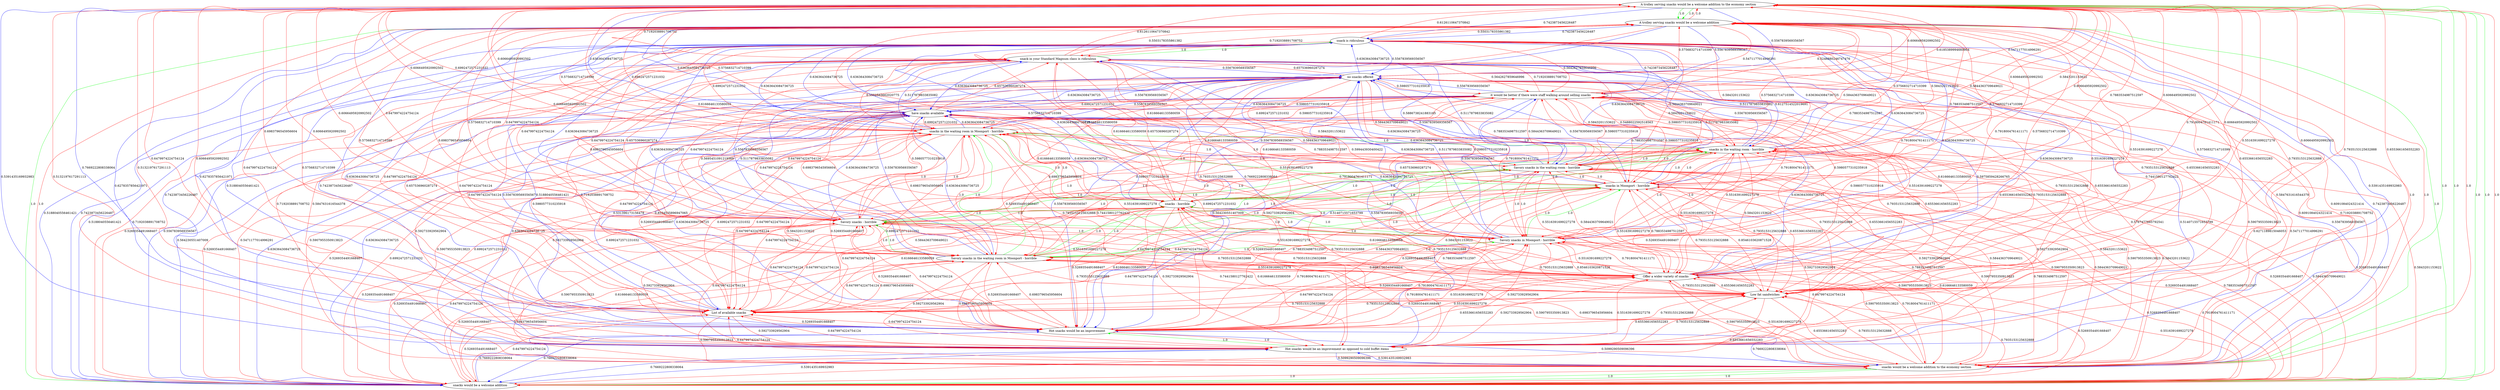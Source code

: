 digraph rawGraph {
"A trolley serving snacks would be a welcome addition to the economy section";"A trolley serving snacks would be a welcome addition";"snacks would be a welcome addition";"snacks would be a welcome addition to the economy section";"Hot snacks would be an improvement as opposed to cold buffet items";"Hot snacks would be an improvement";"List of available snacks";"Low fat sandwiches";"Offer a wider variety of snacks";"Savory snacks in the waiting room in Moonport - horrible";"Savory snacks in Moonport - horrible";"Savory snacks - horrible";"snacks - horrible";"snacks in Moonport - horrible";"Savory snacks in the waiting room - horrible";"snacks in the waiting room - horrible";"snacks in the waiting room in Moonport - horrible";"have snacks available";"it would be better if there were staff walking around selling snacks";"no snacks offered";"snack in your Standard Magnum class is ridiculous";"snack is ridiculous";"A trolley serving snacks would be a welcome addition to the economy section" -> "A trolley serving snacks would be a welcome addition" [label=1.0] [color=green]
"A trolley serving snacks would be a welcome addition" -> "snacks would be a welcome addition" [label=1.0] [color=green]
"A trolley serving snacks would be a welcome addition to the economy section" -> "snacks would be a welcome addition to the economy section" [label=1.0] [color=green]
"snacks would be a welcome addition to the economy section" -> "snacks would be a welcome addition" [label=1.0] [color=green]
"A trolley serving snacks would be a welcome addition to the economy section" -> "snacks would be a welcome addition" [label=1.0] [color=green]
"A trolley serving snacks would be a welcome addition to the economy section" -> "A trolley serving snacks would be a welcome addition" [label=1.0] [color=green]
"A trolley serving snacks would be a welcome addition" -> "snacks would be a welcome addition" [label=1.0] [color=green]
"A trolley serving snacks would be a welcome addition to the economy section" -> "snacks would be a welcome addition to the economy section" [label=1.0] [color=green]
"snacks would be a welcome addition to the economy section" -> "snacks would be a welcome addition" [label=1.0] [color=green]
"A trolley serving snacks would be a welcome addition to the economy section" -> "snacks would be a welcome addition" [label=1.0] [color=green]
"A trolley serving snacks would be a welcome addition" -> "A trolley serving snacks would be a welcome addition to the economy section" [label=1.0] [color=red]
"A trolley serving snacks would be a welcome addition" -> "snacks would be a welcome addition to the economy section" [label=1.0] [color=red]
"snacks would be a welcome addition" -> "A trolley serving snacks would be a welcome addition to the economy section" [label=1.0] [color=red]
"snacks would be a welcome addition" -> "A trolley serving snacks would be a welcome addition" [label=1.0] [color=red]
"snacks would be a welcome addition" -> "snacks would be a welcome addition to the economy section" [label=1.0] [color=red]
"snacks would be a welcome addition to the economy section" -> "A trolley serving snacks would be a welcome addition to the economy section" [label=1.0] [color=red]
"snacks would be a welcome addition to the economy section" -> "A trolley serving snacks would be a welcome addition" [label=1.0] [color=red]
"Hot snacks would be an improvement as opposed to cold buffet items" -> "Hot snacks would be an improvement" [label=1.0] [color=green]
"Hot snacks would be an improvement" -> "Hot snacks would be an improvement as opposed to cold buffet items" [label=1.0] [color=red]
"A trolley serving snacks would be a welcome addition to the economy section" -> "Hot snacks would be an improvement as opposed to cold buffet items" [label=0.5391435169932983] [color=blue]
"A trolley serving snacks would be a welcome addition to the economy section" -> "Hot snacks would be an improvement" [label=0.7669222808338064] [color=blue]
"A trolley serving snacks would be a welcome addition" -> "Hot snacks would be an improvement as opposed to cold buffet items" [label=0.5391435169932983] [color=blue]
"A trolley serving snacks would be a welcome addition" -> "Hot snacks would be an improvement" [label=0.7669222808338064] [color=blue]
"snacks would be a welcome addition" -> "Hot snacks would be an improvement as opposed to cold buffet items" [label=0.5391435169932983] [color=blue]
"snacks would be a welcome addition" -> "Hot snacks would be an improvement" [label=0.7669222808338064] [color=blue]
"snacks would be a welcome addition to the economy section" -> "Hot snacks would be an improvement as opposed to cold buffet items" [label=0.5391435169932983] [color=blue]
"snacks would be a welcome addition to the economy section" -> "Hot snacks would be an improvement" [label=0.7669222808338064] [color=blue]
"Hot snacks would be an improvement as opposed to cold buffet items" -> "A trolley serving snacks would be a welcome addition to the economy section" [label=0.5132197617291113] [color=red]
"Hot snacks would be an improvement as opposed to cold buffet items" -> "A trolley serving snacks would be a welcome addition" [label=0.6278357856421971] [color=blue]
"Hot snacks would be an improvement as opposed to cold buffet items" -> "snacks would be a welcome addition" [label=0.7669222808338064] [color=blue]
"Hot snacks would be an improvement as opposed to cold buffet items" -> "snacks would be a welcome addition to the economy section" [label=0.5099290509096396] [color=blue]
"Hot snacks would be an improvement" -> "A trolley serving snacks would be a welcome addition to the economy section" [label=0.5132197617291113] [color=red]
"Hot snacks would be an improvement" -> "A trolley serving snacks would be a welcome addition" [label=0.6278357856421971] [color=blue]
"Hot snacks would be an improvement" -> "snacks would be a welcome addition" [label=0.7669222808338064] [color=blue]
"Hot snacks would be an improvement" -> "snacks would be a welcome addition to the economy section" [label=0.5099290509096396] [color=blue]
"A trolley serving snacks would be a welcome addition to the economy section" -> "List of available snacks" [label=0.6479974224754124] [color=red]
"A trolley serving snacks would be a welcome addition" -> "List of available snacks" [label=0.6479974224754124] [color=red]
"snacks would be a welcome addition" -> "List of available snacks" [label=0.6479974224754124] [color=red]
"snacks would be a welcome addition to the economy section" -> "List of available snacks" [label=0.6479974224754124] [color=red]
"Hot snacks would be an improvement as opposed to cold buffet items" -> "List of available snacks" [label=0.6479974224754124] [color=red]
"Hot snacks would be an improvement" -> "List of available snacks" [label=0.6479974224754124] [color=red]
"List of available snacks" -> "A trolley serving snacks would be a welcome addition to the economy section" [label=0.6066495920992502] [color=red]
"List of available snacks" -> "A trolley serving snacks would be a welcome addition" [label=0.5756832714710399] [color=red]
"List of available snacks" -> "snacks would be a welcome addition" [label=0.5269354491668407] [color=red]
"List of available snacks" -> "snacks would be a welcome addition to the economy section" [label=0.5907955350913823] [color=red]
"List of available snacks" -> "Hot snacks would be an improvement as opposed to cold buffet items" [label=0.592733929562904] [color=red]
"List of available snacks" -> "Hot snacks would be an improvement" [label=0.5269354491668407] [color=red]
"A trolley serving snacks would be a welcome addition to the economy section" -> "Low fat sandwiches" [label=0.7935153125632888] [color=red]
"A trolley serving snacks would be a welcome addition" -> "Low fat sandwiches" [label=0.7935153125632888] [color=red]
"snacks would be a welcome addition" -> "Low fat sandwiches" [label=0.7935153125632888] [color=red]
"snacks would be a welcome addition to the economy section" -> "Low fat sandwiches" [label=0.7935153125632888] [color=red]
"Hot snacks would be an improvement as opposed to cold buffet items" -> "Low fat sandwiches" [label=0.7935153125632888] [color=red]
"Hot snacks would be an improvement" -> "Low fat sandwiches" [label=0.7935153125632888] [color=red]
"List of available snacks" -> "Low fat sandwiches" [label=0.7935153125632888] [color=red]
"Low fat sandwiches" -> "A trolley serving snacks would be a welcome addition to the economy section" [label=0.6553661656552283] [color=red]
"Low fat sandwiches" -> "A trolley serving snacks would be a welcome addition" [label=0.6553661656552283] [color=red]
"Low fat sandwiches" -> "snacks would be a welcome addition" [label=0.6553661656552283] [color=red]
"Low fat sandwiches" -> "snacks would be a welcome addition to the economy section" [label=0.6553661656552283] [color=red]
"Low fat sandwiches" -> "Hot snacks would be an improvement as opposed to cold buffet items" [label=0.6553661656552283] [color=red]
"Low fat sandwiches" -> "Hot snacks would be an improvement" [label=0.6553661656552283] [color=red]
"Low fat sandwiches" -> "List of available snacks" [label=0.7935153125632888] [color=red]
"A trolley serving snacks would be a welcome addition to the economy section" -> "Offer a wider variety of snacks" [label=0.5516391699227278] [color=red]
"A trolley serving snacks would be a welcome addition" -> "Offer a wider variety of snacks" [label=0.5516391699227278] [color=red]
"snacks would be a welcome addition" -> "Offer a wider variety of snacks" [label=0.5516391699227278] [color=red]
"snacks would be a welcome addition to the economy section" -> "Offer a wider variety of snacks" [label=0.5516391699227278] [color=red]
"Hot snacks would be an improvement as opposed to cold buffet items" -> "Offer a wider variety of snacks" [label=0.5516391699227278] [color=red]
"Hot snacks would be an improvement" -> "Offer a wider variety of snacks" [label=0.5516391699227278] [color=red]
"List of available snacks" -> "Offer a wider variety of snacks" [label=0.5516391699227278] [color=red]
"Low fat sandwiches" -> "Offer a wider variety of snacks" [label=0.6553661656552283] [color=red]
"Offer a wider variety of snacks" -> "A trolley serving snacks would be a welcome addition to the economy section" [label=0.6066495920992502] [color=red]
"Offer a wider variety of snacks" -> "A trolley serving snacks would be a welcome addition" [label=0.5756832714710399] [color=red]
"Offer a wider variety of snacks" -> "snacks would be a welcome addition" [label=0.5269354491668407] [color=red]
"Offer a wider variety of snacks" -> "snacks would be a welcome addition to the economy section" [label=0.5907955350913823] [color=red]
"Offer a wider variety of snacks" -> "Hot snacks would be an improvement as opposed to cold buffet items" [label=0.592733929562904] [color=red]
"Offer a wider variety of snacks" -> "Hot snacks would be an improvement" [label=0.5269354491668407] [color=red]
"Offer a wider variety of snacks" -> "List of available snacks" [label=0.6479974224754124] [color=red]
"Offer a wider variety of snacks" -> "Low fat sandwiches" [label=0.7935153125632888] [color=red]
"Savory snacks in the waiting room in Moonport - horrible" -> "Savory snacks in Moonport - horrible" [label=1.0] [color=green]
"Savory snacks in Moonport - horrible" -> "Savory snacks - horrible" [label=1.0] [color=green]
"Savory snacks - horrible" -> "snacks - horrible" [label=1.0] [color=green]
"Savory snacks in Moonport - horrible" -> "snacks in Moonport - horrible" [label=1.0] [color=green]
"snacks in Moonport - horrible" -> "snacks - horrible" [label=1.0] [color=green]
"Savory snacks in the waiting room in Moonport - horrible" -> "Savory snacks in the waiting room - horrible" [label=1.0] [color=green]
"Savory snacks in the waiting room - horrible" -> "Savory snacks - horrible" [label=1.0] [color=green]
"Savory snacks in the waiting room - horrible" -> "snacks in the waiting room - horrible" [label=1.0] [color=green]
"snacks in the waiting room - horrible" -> "snacks - horrible" [label=1.0] [color=green]
"Savory snacks in the waiting room in Moonport - horrible" -> "snacks in the waiting room in Moonport - horrible" [label=1.0] [color=green]
"snacks in the waiting room in Moonport - horrible" -> "snacks in Moonport - horrible" [label=1.0] [color=green]
"snacks in the waiting room in Moonport - horrible" -> "snacks in the waiting room - horrible" [label=1.0] [color=green]
"Savory snacks in the waiting room in Moonport - horrible" -> "Savory snacks - horrible" [label=1.0] [color=green]
"Savory snacks in the waiting room in Moonport - horrible" -> "snacks in Moonport - horrible" [label=1.0] [color=green]
"Savory snacks in the waiting room in Moonport - horrible" -> "snacks in the waiting room - horrible" [label=1.0] [color=green]
"Savory snacks in Moonport - horrible" -> "snacks - horrible" [label=1.0] [color=green]
"Savory snacks in the waiting room - horrible" -> "snacks - horrible" [label=1.0] [color=green]
"snacks in the waiting room in Moonport - horrible" -> "snacks - horrible" [label=1.0] [color=green]
"Savory snacks in the waiting room in Moonport - horrible" -> "snacks - horrible" [label=1.0] [color=green]
"Savory snacks in Moonport - horrible" -> "Savory snacks in the waiting room in Moonport - horrible" [label=1.0] [color=red]
"Savory snacks in Moonport - horrible" -> "Savory snacks in the waiting room - horrible" [label=1.0] [color=red]
"Savory snacks in Moonport - horrible" -> "snacks in the waiting room - horrible" [label=1.0] [color=red]
"Savory snacks in Moonport - horrible" -> "snacks in the waiting room in Moonport - horrible" [label=1.0] [color=red]
"Savory snacks - horrible" -> "Savory snacks in the waiting room in Moonport - horrible" [label=1.0] [color=red]
"Savory snacks - horrible" -> "Savory snacks in Moonport - horrible" [label=1.0] [color=red]
"Savory snacks - horrible" -> "snacks in Moonport - horrible" [label=1.0] [color=red]
"Savory snacks - horrible" -> "Savory snacks in the waiting room - horrible" [label=1.0] [color=red]
"Savory snacks - horrible" -> "snacks in the waiting room - horrible" [label=1.0] [color=red]
"Savory snacks - horrible" -> "snacks in the waiting room in Moonport - horrible" [label=1.0] [color=red]
"snacks - horrible" -> "Savory snacks in the waiting room in Moonport - horrible" [label=1.0] [color=red]
"snacks - horrible" -> "Savory snacks in Moonport - horrible" [label=1.0] [color=red]
"snacks - horrible" -> "Savory snacks - horrible" [label=1.0] [color=red]
"snacks - horrible" -> "snacks in Moonport - horrible" [label=1.0] [color=red]
"snacks - horrible" -> "Savory snacks in the waiting room - horrible" [label=1.0] [color=red]
"snacks - horrible" -> "snacks in the waiting room - horrible" [label=1.0] [color=red]
"snacks - horrible" -> "snacks in the waiting room in Moonport - horrible" [label=1.0] [color=red]
"snacks in Moonport - horrible" -> "Savory snacks in the waiting room in Moonport - horrible" [label=1.0] [color=red]
"snacks in Moonport - horrible" -> "Savory snacks in Moonport - horrible" [label=1.0] [color=red]
"snacks in Moonport - horrible" -> "Savory snacks - horrible" [label=1.0] [color=red]
"snacks in Moonport - horrible" -> "Savory snacks in the waiting room - horrible" [label=1.0] [color=red]
"snacks in Moonport - horrible" -> "snacks in the waiting room - horrible" [label=1.0] [color=red]
"snacks in Moonport - horrible" -> "snacks in the waiting room in Moonport - horrible" [label=1.0] [color=red]
"Savory snacks in the waiting room - horrible" -> "Savory snacks in the waiting room in Moonport - horrible" [label=1.0] [color=red]
"Savory snacks in the waiting room - horrible" -> "Savory snacks in Moonport - horrible" [label=1.0] [color=red]
"Savory snacks in the waiting room - horrible" -> "snacks in Moonport - horrible" [label=1.0] [color=red]
"Savory snacks in the waiting room - horrible" -> "snacks in the waiting room in Moonport - horrible" [label=1.0] [color=red]
"snacks in the waiting room - horrible" -> "Savory snacks in the waiting room in Moonport - horrible" [label=1.0] [color=red]
"snacks in the waiting room - horrible" -> "Savory snacks in Moonport - horrible" [label=1.0] [color=red]
"snacks in the waiting room - horrible" -> "Savory snacks - horrible" [label=1.0] [color=red]
"snacks in the waiting room - horrible" -> "snacks in Moonport - horrible" [label=1.0] [color=red]
"snacks in the waiting room - horrible" -> "Savory snacks in the waiting room - horrible" [label=1.0] [color=red]
"snacks in the waiting room - horrible" -> "snacks in the waiting room in Moonport - horrible" [label=1.0] [color=red]
"snacks in the waiting room in Moonport - horrible" -> "Savory snacks in the waiting room in Moonport - horrible" [label=1.0] [color=red]
"snacks in the waiting room in Moonport - horrible" -> "Savory snacks in Moonport - horrible" [label=1.0] [color=red]
"snacks in the waiting room in Moonport - horrible" -> "Savory snacks - horrible" [label=1.0] [color=red]
"snacks in the waiting room in Moonport - horrible" -> "Savory snacks in the waiting room - horrible" [label=1.0] [color=red]
"A trolley serving snacks would be a welcome addition to the economy section" -> "Savory snacks in the waiting room in Moonport - horrible" [label=0.6983796545956604] [color=red]
"A trolley serving snacks would be a welcome addition to the economy section" -> "Savory snacks in Moonport - horrible" [label=0.7918004761411171] [color=red]
"A trolley serving snacks would be a welcome addition to the economy section" -> "Savory snacks - horrible" [label=0.6479974224754124] [color=red]
"A trolley serving snacks would be a welcome addition to the economy section" -> "snacks - horrible" [label=0.6166646133580059] [color=red]
"A trolley serving snacks would be a welcome addition to the economy section" -> "snacks in Moonport - horrible" [label=0.7883534987512597] [color=red]
"A trolley serving snacks would be a welcome addition to the economy section" -> "Savory snacks in the waiting room - horrible" [label=0.5844363709649021] [color=red]
"A trolley serving snacks would be a welcome addition to the economy section" -> "snacks in the waiting room - horrible" [label=0.5843201153622] [color=red]
"A trolley serving snacks would be a welcome addition to the economy section" -> "snacks in the waiting room in Moonport - horrible" [label=0.6992472571231032] [color=red]
"A trolley serving snacks would be a welcome addition" -> "Savory snacks in the waiting room in Moonport - horrible" [label=0.6983796545956604] [color=red]
"A trolley serving snacks would be a welcome addition" -> "Savory snacks in Moonport - horrible" [label=0.7918004761411171] [color=red]
"A trolley serving snacks would be a welcome addition" -> "Savory snacks - horrible" [label=0.6479974224754124] [color=red]
"A trolley serving snacks would be a welcome addition" -> "snacks - horrible" [label=0.6166646133580059] [color=red]
"A trolley serving snacks would be a welcome addition" -> "snacks in Moonport - horrible" [label=0.7883534987512597] [color=red]
"A trolley serving snacks would be a welcome addition" -> "Savory snacks in the waiting room - horrible" [label=0.5844363709649021] [color=red]
"A trolley serving snacks would be a welcome addition" -> "snacks in the waiting room - horrible" [label=0.5843201153622] [color=red]
"A trolley serving snacks would be a welcome addition" -> "snacks in the waiting room in Moonport - horrible" [label=0.6992472571231032] [color=red]
"snacks would be a welcome addition" -> "Savory snacks in the waiting room in Moonport - horrible" [label=0.6983796545956604] [color=red]
"snacks would be a welcome addition" -> "Savory snacks in Moonport - horrible" [label=0.7918004761411171] [color=red]
"snacks would be a welcome addition" -> "Savory snacks - horrible" [label=0.6479974224754124] [color=red]
"snacks would be a welcome addition" -> "snacks - horrible" [label=0.6166646133580059] [color=red]
"snacks would be a welcome addition" -> "snacks in Moonport - horrible" [label=0.7883534987512597] [color=red]
"snacks would be a welcome addition" -> "Savory snacks in the waiting room - horrible" [label=0.5844363709649021] [color=red]
"snacks would be a welcome addition" -> "snacks in the waiting room - horrible" [label=0.5843201153622] [color=red]
"snacks would be a welcome addition" -> "snacks in the waiting room in Moonport - horrible" [label=0.6992472571231032] [color=red]
"snacks would be a welcome addition to the economy section" -> "Savory snacks in the waiting room in Moonport - horrible" [label=0.6983796545956604] [color=red]
"snacks would be a welcome addition to the economy section" -> "Savory snacks in Moonport - horrible" [label=0.7918004761411171] [color=red]
"snacks would be a welcome addition to the economy section" -> "Savory snacks - horrible" [label=0.6479974224754124] [color=red]
"snacks would be a welcome addition to the economy section" -> "snacks - horrible" [label=0.6166646133580059] [color=red]
"snacks would be a welcome addition to the economy section" -> "snacks in Moonport - horrible" [label=0.7883534987512597] [color=red]
"snacks would be a welcome addition to the economy section" -> "Savory snacks in the waiting room - horrible" [label=0.5844363709649021] [color=red]
"snacks would be a welcome addition to the economy section" -> "snacks in the waiting room - horrible" [label=0.5843201153622] [color=red]
"snacks would be a welcome addition to the economy section" -> "snacks in the waiting room in Moonport - horrible" [label=0.6992472571231032] [color=red]
"Hot snacks would be an improvement as opposed to cold buffet items" -> "Savory snacks in the waiting room in Moonport - horrible" [label=0.6983796545956604] [color=red]
"Hot snacks would be an improvement as opposed to cold buffet items" -> "Savory snacks in Moonport - horrible" [label=0.7918004761411171] [color=red]
"Hot snacks would be an improvement as opposed to cold buffet items" -> "Savory snacks - horrible" [label=0.6479974224754124] [color=red]
"Hot snacks would be an improvement as opposed to cold buffet items" -> "snacks - horrible" [label=0.6166646133580059] [color=red]
"Hot snacks would be an improvement as opposed to cold buffet items" -> "snacks in Moonport - horrible" [label=0.7883534987512597] [color=red]
"Hot snacks would be an improvement as opposed to cold buffet items" -> "Savory snacks in the waiting room - horrible" [label=0.5844363709649021] [color=red]
"Hot snacks would be an improvement as opposed to cold buffet items" -> "snacks in the waiting room - horrible" [label=0.5843201153622] [color=red]
"Hot snacks would be an improvement as opposed to cold buffet items" -> "snacks in the waiting room in Moonport - horrible" [label=0.6992472571231032] [color=red]
"Hot snacks would be an improvement" -> "Savory snacks in the waiting room in Moonport - horrible" [label=0.6983796545956604] [color=red]
"Hot snacks would be an improvement" -> "Savory snacks in Moonport - horrible" [label=0.7918004761411171] [color=red]
"Hot snacks would be an improvement" -> "Savory snacks - horrible" [label=0.6479974224754124] [color=red]
"Hot snacks would be an improvement" -> "snacks - horrible" [label=0.6166646133580059] [color=red]
"Hot snacks would be an improvement" -> "snacks in Moonport - horrible" [label=0.7883534987512597] [color=red]
"Hot snacks would be an improvement" -> "Savory snacks in the waiting room - horrible" [label=0.5844363709649021] [color=red]
"Hot snacks would be an improvement" -> "snacks in the waiting room - horrible" [label=0.5843201153622] [color=red]
"Hot snacks would be an improvement" -> "snacks in the waiting room in Moonport - horrible" [label=0.6992472571231032] [color=red]
"List of available snacks" -> "Savory snacks in the waiting room in Moonport - horrible" [label=0.6983796545956604] [color=red]
"List of available snacks" -> "Savory snacks in Moonport - horrible" [label=0.7918004761411171] [color=red]
"List of available snacks" -> "Savory snacks - horrible" [label=0.6479974224754124] [color=red]
"List of available snacks" -> "snacks - horrible" [label=0.6166646133580059] [color=red]
"List of available snacks" -> "snacks in Moonport - horrible" [label=0.7883534987512597] [color=red]
"List of available snacks" -> "Savory snacks in the waiting room - horrible" [label=0.5844363709649021] [color=red]
"List of available snacks" -> "snacks in the waiting room - horrible" [label=0.5843201153622] [color=red]
"List of available snacks" -> "snacks in the waiting room in Moonport - horrible" [label=0.6992472571231032] [color=red]
"Low fat sandwiches" -> "Savory snacks in the waiting room in Moonport - horrible" [label=0.7441580127762422] [color=red]
"Low fat sandwiches" -> "Savory snacks in Moonport - horrible" [label=0.8546103620871528] [color=red]
"Low fat sandwiches" -> "Savory snacks - horrible" [label=0.7935153125632888] [color=red]
"Low fat sandwiches" -> "snacks - horrible" [label=0.7935153125632888] [color=red]
"Low fat sandwiches" -> "snacks in Moonport - horrible" [label=0.8546103620871528] [color=red]
"Low fat sandwiches" -> "Savory snacks in the waiting room - horrible" [label=0.6553661656552283] [color=red]
"Low fat sandwiches" -> "snacks in the waiting room - horrible" [label=0.6553661656552283] [color=red]
"Low fat sandwiches" -> "snacks in the waiting room in Moonport - horrible" [label=0.7441580127762422] [color=red]
"Offer a wider variety of snacks" -> "Savory snacks in the waiting room in Moonport - horrible" [label=0.6983796545956604] [color=red]
"Offer a wider variety of snacks" -> "Savory snacks in Moonport - horrible" [label=0.7918004761411171] [color=red]
"Offer a wider variety of snacks" -> "Savory snacks - horrible" [label=0.6479974224754124] [color=red]
"Offer a wider variety of snacks" -> "snacks - horrible" [label=0.6166646133580059] [color=red]
"Offer a wider variety of snacks" -> "snacks in Moonport - horrible" [label=0.7883534987512597] [color=red]
"Offer a wider variety of snacks" -> "Savory snacks in the waiting room - horrible" [label=0.5844363709649021] [color=red]
"Offer a wider variety of snacks" -> "snacks in the waiting room - horrible" [label=0.5843201153622] [color=red]
"Offer a wider variety of snacks" -> "snacks in the waiting room in Moonport - horrible" [label=0.6992472571231032] [color=red]
"Savory snacks in the waiting room in Moonport - horrible" -> "A trolley serving snacks would be a welcome addition to the economy section" [label=0.6066495920992502] [color=red]
"Savory snacks in the waiting room in Moonport - horrible" -> "A trolley serving snacks would be a welcome addition" [label=0.5756832714710399] [color=red]
"Savory snacks in the waiting room in Moonport - horrible" -> "snacks would be a welcome addition" [label=0.5269354491668407] [color=red]
"Savory snacks in the waiting room in Moonport - horrible" -> "snacks would be a welcome addition to the economy section" [label=0.5907955350913823] [color=red]
"Savory snacks in the waiting room in Moonport - horrible" -> "Hot snacks would be an improvement as opposed to cold buffet items" [label=0.592733929562904] [color=red]
"Savory snacks in the waiting room in Moonport - horrible" -> "Hot snacks would be an improvement" [label=0.5269354491668407] [color=red]
"Savory snacks in the waiting room in Moonport - horrible" -> "List of available snacks" [label=0.6479974224754124] [color=red]
"Savory snacks in the waiting room in Moonport - horrible" -> "Low fat sandwiches" [label=0.7935153125632888] [color=red]
"Savory snacks in the waiting room in Moonport - horrible" -> "Offer a wider variety of snacks" [label=0.5516391699227278] [color=red]
"Savory snacks in Moonport - horrible" -> "A trolley serving snacks would be a welcome addition to the economy section" [label=0.6066495920992502] [color=red]
"Savory snacks in Moonport - horrible" -> "A trolley serving snacks would be a welcome addition" [label=0.5756832714710399] [color=red]
"Savory snacks in Moonport - horrible" -> "snacks would be a welcome addition" [label=0.5269354491668407] [color=red]
"Savory snacks in Moonport - horrible" -> "snacks would be a welcome addition to the economy section" [label=0.5907955350913823] [color=red]
"Savory snacks in Moonport - horrible" -> "Hot snacks would be an improvement as opposed to cold buffet items" [label=0.592733929562904] [color=red]
"Savory snacks in Moonport - horrible" -> "Hot snacks would be an improvement" [label=0.5269354491668407] [color=red]
"Savory snacks in Moonport - horrible" -> "List of available snacks" [label=0.6479974224754124] [color=red]
"Savory snacks in Moonport - horrible" -> "Low fat sandwiches" [label=0.7935153125632888] [color=red]
"Savory snacks in Moonport - horrible" -> "Offer a wider variety of snacks" [label=0.5516391699227278] [color=red]
"Savory snacks - horrible" -> "A trolley serving snacks would be a welcome addition to the economy section" [label=0.6066495920992502] [color=red]
"Savory snacks - horrible" -> "A trolley serving snacks would be a welcome addition" [label=0.5756832714710399] [color=red]
"Savory snacks - horrible" -> "snacks would be a welcome addition" [label=0.5269354491668407] [color=red]
"Savory snacks - horrible" -> "snacks would be a welcome addition to the economy section" [label=0.5907955350913823] [color=red]
"Savory snacks - horrible" -> "Hot snacks would be an improvement as opposed to cold buffet items" [label=0.592733929562904] [color=red]
"Savory snacks - horrible" -> "Hot snacks would be an improvement" [label=0.5269354491668407] [color=red]
"Savory snacks - horrible" -> "List of available snacks" [label=0.6479974224754124] [color=red]
"Savory snacks - horrible" -> "Low fat sandwiches" [label=0.7935153125632888] [color=red]
"Savory snacks - horrible" -> "Offer a wider variety of snacks" [label=0.5516391699227278] [color=red]
"snacks - horrible" -> "A trolley serving snacks would be a welcome addition to the economy section" [label=0.6066495920992502] [color=red]
"snacks - horrible" -> "A trolley serving snacks would be a welcome addition" [label=0.5756832714710399] [color=red]
"snacks - horrible" -> "snacks would be a welcome addition" [label=0.5269354491668407] [color=red]
"snacks - horrible" -> "snacks would be a welcome addition to the economy section" [label=0.5907955350913823] [color=red]
"snacks - horrible" -> "Hot snacks would be an improvement as opposed to cold buffet items" [label=0.592733929562904] [color=red]
"snacks - horrible" -> "Hot snacks would be an improvement" [label=0.5269354491668407] [color=red]
"snacks - horrible" -> "List of available snacks" [label=0.6479974224754124] [color=red]
"snacks - horrible" -> "Low fat sandwiches" [label=0.7935153125632888] [color=red]
"snacks - horrible" -> "Offer a wider variety of snacks" [label=0.5516391699227278] [color=red]
"snacks in Moonport - horrible" -> "A trolley serving snacks would be a welcome addition to the economy section" [label=0.6066495920992502] [color=red]
"snacks in Moonport - horrible" -> "A trolley serving snacks would be a welcome addition" [label=0.5756832714710399] [color=red]
"snacks in Moonport - horrible" -> "snacks would be a welcome addition" [label=0.5269354491668407] [color=red]
"snacks in Moonport - horrible" -> "snacks would be a welcome addition to the economy section" [label=0.5907955350913823] [color=red]
"snacks in Moonport - horrible" -> "Hot snacks would be an improvement as opposed to cold buffet items" [label=0.592733929562904] [color=red]
"snacks in Moonport - horrible" -> "Hot snacks would be an improvement" [label=0.5269354491668407] [color=red]
"snacks in Moonport - horrible" -> "List of available snacks" [label=0.6479974224754124] [color=red]
"snacks in Moonport - horrible" -> "Low fat sandwiches" [label=0.7935153125632888] [color=red]
"snacks in Moonport - horrible" -> "Offer a wider variety of snacks" [label=0.5516391699227278] [color=red]
"Savory snacks in the waiting room - horrible" -> "A trolley serving snacks would be a welcome addition to the economy section" [label=0.6066495920992502] [color=red]
"Savory snacks in the waiting room - horrible" -> "A trolley serving snacks would be a welcome addition" [label=0.5756832714710399] [color=red]
"Savory snacks in the waiting room - horrible" -> "snacks would be a welcome addition" [label=0.5269354491668407] [color=red]
"Savory snacks in the waiting room - horrible" -> "snacks would be a welcome addition to the economy section" [label=0.5907955350913823] [color=red]
"Savory snacks in the waiting room - horrible" -> "Hot snacks would be an improvement as opposed to cold buffet items" [label=0.592733929562904] [color=red]
"Savory snacks in the waiting room - horrible" -> "Hot snacks would be an improvement" [label=0.5269354491668407] [color=red]
"Savory snacks in the waiting room - horrible" -> "List of available snacks" [label=0.6479974224754124] [color=red]
"Savory snacks in the waiting room - horrible" -> "Low fat sandwiches" [label=0.7935153125632888] [color=red]
"Savory snacks in the waiting room - horrible" -> "Offer a wider variety of snacks" [label=0.5516391699227278] [color=red]
"snacks in the waiting room - horrible" -> "A trolley serving snacks would be a welcome addition to the economy section" [label=0.6066495920992502] [color=red]
"snacks in the waiting room - horrible" -> "A trolley serving snacks would be a welcome addition" [label=0.5756832714710399] [color=red]
"snacks in the waiting room - horrible" -> "snacks would be a welcome addition" [label=0.5269354491668407] [color=red]
"snacks in the waiting room - horrible" -> "snacks would be a welcome addition to the economy section" [label=0.5907955350913823] [color=red]
"snacks in the waiting room - horrible" -> "Hot snacks would be an improvement as opposed to cold buffet items" [label=0.592733929562904] [color=red]
"snacks in the waiting room - horrible" -> "Hot snacks would be an improvement" [label=0.5269354491668407] [color=red]
"snacks in the waiting room - horrible" -> "List of available snacks" [label=0.6479974224754124] [color=red]
"snacks in the waiting room - horrible" -> "Low fat sandwiches" [label=0.7935153125632888] [color=red]
"snacks in the waiting room - horrible" -> "Offer a wider variety of snacks" [label=0.5516391699227278] [color=red]
"snacks in the waiting room in Moonport - horrible" -> "A trolley serving snacks would be a welcome addition to the economy section" [label=0.6066495920992502] [color=red]
"snacks in the waiting room in Moonport - horrible" -> "A trolley serving snacks would be a welcome addition" [label=0.5756832714710399] [color=red]
"snacks in the waiting room in Moonport - horrible" -> "snacks would be a welcome addition" [label=0.5269354491668407] [color=red]
"snacks in the waiting room in Moonport - horrible" -> "snacks would be a welcome addition to the economy section" [label=0.5907955350913823] [color=red]
"snacks in the waiting room in Moonport - horrible" -> "Hot snacks would be an improvement as opposed to cold buffet items" [label=0.592733929562904] [color=red]
"snacks in the waiting room in Moonport - horrible" -> "Hot snacks would be an improvement" [label=0.5269354491668407] [color=red]
"snacks in the waiting room in Moonport - horrible" -> "List of available snacks" [label=0.6479974224754124] [color=red]
"snacks in the waiting room in Moonport - horrible" -> "Low fat sandwiches" [label=0.7935153125632888] [color=red]
"snacks in the waiting room in Moonport - horrible" -> "Offer a wider variety of snacks" [label=0.5516391699227278] [color=red]
"A trolley serving snacks would be a welcome addition to the economy section" -> "have snacks available" [label=0.6363643084736725] [color=blue]
"A trolley serving snacks would be a welcome addition" -> "have snacks available" [label=0.6363643084736725] [color=blue]
"snacks would be a welcome addition" -> "have snacks available" [label=0.6363643084736725] [color=blue]
"snacks would be a welcome addition to the economy section" -> "have snacks available" [label=0.6363643084736725] [color=blue]
"Hot snacks would be an improvement as opposed to cold buffet items" -> "have snacks available" [label=0.6363643084736725] [color=blue]
"Hot snacks would be an improvement" -> "have snacks available" [label=0.6363643084736725] [color=blue]
"List of available snacks" -> "have snacks available" [label=0.8534535896947065] [color=blue]
"Low fat sandwiches" -> "have snacks available" [label=0.6553661656552283] [color=red]
"Offer a wider variety of snacks" -> "have snacks available" [label=0.6363643084736725] [color=blue]
"Savory snacks in the waiting room in Moonport - horrible" -> "have snacks available" [label=0.6363643084736725] [color=blue]
"Savory snacks in Moonport - horrible" -> "have snacks available" [label=0.6363643084736725] [color=blue]
"Savory snacks - horrible" -> "have snacks available" [label=0.6363643084736725] [color=blue]
"snacks - horrible" -> "have snacks available" [label=0.6363643084736725] [color=blue]
"snacks in Moonport - horrible" -> "have snacks available" [label=0.6363643084736725] [color=blue]
"Savory snacks in the waiting room - horrible" -> "have snacks available" [label=0.6363643084736725] [color=blue]
"snacks in the waiting room - horrible" -> "have snacks available" [label=0.6363643084736725] [color=blue]
"snacks in the waiting room in Moonport - horrible" -> "have snacks available" [label=0.6363643084736725] [color=blue]
"have snacks available" -> "A trolley serving snacks would be a welcome addition to the economy section" [label=0.6066495920992502] [color=red]
"have snacks available" -> "A trolley serving snacks would be a welcome addition" [label=0.5756832714710399] [color=red]
"have snacks available" -> "snacks would be a welcome addition" [label=0.5269354491668407] [color=red]
"have snacks available" -> "snacks would be a welcome addition to the economy section" [label=0.5907955350913823] [color=red]
"have snacks available" -> "Hot snacks would be an improvement as opposed to cold buffet items" [label=0.592733929562904] [color=red]
"have snacks available" -> "Hot snacks would be an improvement" [label=0.5269354491668407] [color=red]
"have snacks available" -> "List of available snacks" [label=0.531396173156478] [color=blue]
"have snacks available" -> "Low fat sandwiches" [label=0.7935153125632888] [color=red]
"have snacks available" -> "Offer a wider variety of snacks" [label=0.5516391699227278] [color=red]
"have snacks available" -> "Savory snacks in the waiting room in Moonport - horrible" [label=0.6983796545956604] [color=red]
"have snacks available" -> "Savory snacks in Moonport - horrible" [label=0.7918004761411171] [color=red]
"have snacks available" -> "Savory snacks - horrible" [label=0.6479974224754124] [color=red]
"have snacks available" -> "snacks - horrible" [label=0.6166646133580059] [color=red]
"have snacks available" -> "snacks in Moonport - horrible" [label=0.7883534987512597] [color=red]
"have snacks available" -> "Savory snacks in the waiting room - horrible" [label=0.5844363709649021] [color=red]
"have snacks available" -> "snacks in the waiting room - horrible" [label=0.5843201153622] [color=red]
"have snacks available" -> "snacks in the waiting room in Moonport - horrible" [label=0.6992472571231032] [color=red]
"A trolley serving snacks would be a welcome addition to the economy section" -> "it would be better if there were staff walking around selling snacks" [label=0.5471177014996291] [color=red]
"A trolley serving snacks would be a welcome addition" -> "it would be better if there were staff walking around selling snacks" [label=0.5471177014996291] [color=red]
"snacks would be a welcome addition" -> "it would be better if there were staff walking around selling snacks" [label=0.5471177014996291] [color=red]
"snacks would be a welcome addition to the economy section" -> "it would be better if there were staff walking around selling snacks" [label=0.5471177014996291] [color=red]
"Hot snacks would be an improvement as opposed to cold buffet items" -> "it would be better if there were staff walking around selling snacks" [label=0.5140715571653799] [color=blue]
"Hot snacks would be an improvement" -> "it would be better if there were staff walking around selling snacks" [label=0.5140715571653799] [color=blue]
"List of available snacks" -> "it would be better if there were staff walking around selling snacks" [label=0.5980577310235918] [color=red]
"Low fat sandwiches" -> "it would be better if there were staff walking around selling snacks" [label=0.6553661656552283] [color=red]
"Offer a wider variety of snacks" -> "it would be better if there were staff walking around selling snacks" [label=0.5980577310235918] [color=red]
"Savory snacks in the waiting room in Moonport - horrible" -> "it would be better if there were staff walking around selling snacks" [label=0.5980577310235918] [color=red]
"Savory snacks in Moonport - horrible" -> "it would be better if there were staff walking around selling snacks" [label=0.5980577310235918] [color=red]
"Savory snacks - horrible" -> "it would be better if there were staff walking around selling snacks" [label=0.5980577310235918] [color=red]
"snacks - horrible" -> "it would be better if there were staff walking around selling snacks" [label=0.5980577310235918] [color=red]
"snacks in Moonport - horrible" -> "it would be better if there were staff walking around selling snacks" [label=0.5980577310235918] [color=red]
"Savory snacks in the waiting room - horrible" -> "it would be better if there were staff walking around selling snacks" [label=0.5980577310235918] [color=red]
"snacks in the waiting room - horrible" -> "it would be better if there were staff walking around selling snacks" [label=0.5980577310235918] [color=red]
"snacks in the waiting room in Moonport - horrible" -> "it would be better if there were staff walking around selling snacks" [label=0.5980577310235918] [color=red]
"have snacks available" -> "it would be better if there were staff walking around selling snacks" [label=0.5980577310235918] [color=red]
"it would be better if there were staff walking around selling snacks" -> "A trolley serving snacks would be a welcome addition to the economy section" [label=0.6185389994660904] [color=red]
"it would be better if there were staff walking around selling snacks" -> "A trolley serving snacks would be a welcome addition" [label=0.5246880246747476] [color=red]
"it would be better if there were staff walking around selling snacks" -> "snacks would be a welcome addition" [label=0.564230551407009] [color=blue]
"it would be better if there were staff walking around selling snacks" -> "snacks would be a welcome addition to the economy section" [label=0.6271189815046053] [color=red]
"it would be better if there were staff walking around selling snacks" -> "Hot snacks would be an improvement as opposed to cold buffet items" [label=0.5767477885792541] [color=red]
"it would be better if there were staff walking around selling snacks" -> "Hot snacks would be an improvement" [label=0.564230551407009] [color=blue]
"it would be better if there were staff walking around selling snacks" -> "List of available snacks" [label=0.6479974224754124] [color=red]
"it would be better if there were staff walking around selling snacks" -> "Low fat sandwiches" [label=0.7935153125632888] [color=red]
"it would be better if there were staff walking around selling snacks" -> "Offer a wider variety of snacks" [label=0.5516391699227278] [color=red]
"it would be better if there were staff walking around selling snacks" -> "Savory snacks in the waiting room in Moonport - horrible" [label=0.6983796545956604] [color=red]
"it would be better if there were staff walking around selling snacks" -> "Savory snacks in Moonport - horrible" [label=0.7918004761411171] [color=red]
"it would be better if there were staff walking around selling snacks" -> "Savory snacks - horrible" [label=0.6479974224754124] [color=red]
"it would be better if there were staff walking around selling snacks" -> "snacks - horrible" [label=0.6166646133580059] [color=red]
"it would be better if there were staff walking around selling snacks" -> "snacks in Moonport - horrible" [label=0.7883534987512597] [color=red]
"it would be better if there were staff walking around selling snacks" -> "Savory snacks in the waiting room - horrible" [label=0.5844363709649021] [color=red]
"it would be better if there were staff walking around selling snacks" -> "snacks in the waiting room - horrible" [label=0.5843201153622] [color=red]
"it would be better if there were staff walking around selling snacks" -> "snacks in the waiting room in Moonport - horrible" [label=0.6992472571231032] [color=red]
"it would be better if there were staff walking around selling snacks" -> "have snacks available" [label=0.6363643084736725] [color=blue]
"A trolley serving snacks would be a welcome addition to the economy section" -> "no snacks offered" [label=0.5567839569356567] [color=blue]
"A trolley serving snacks would be a welcome addition" -> "no snacks offered" [label=0.5567839569356567] [color=blue]
"snacks would be a welcome addition" -> "no snacks offered" [label=0.5567839569356567] [color=blue]
"snacks would be a welcome addition to the economy section" -> "no snacks offered" [label=0.5567839569356567] [color=blue]
"Hot snacks would be an improvement as opposed to cold buffet items" -> "no snacks offered" [label=0.5567839569356567] [color=blue]
"Hot snacks would be an improvement" -> "no snacks offered" [label=0.5567839569356567] [color=blue]
"List of available snacks" -> "no snacks offered" [label=0.5567839569356567] [color=blue]
"Low fat sandwiches" -> "no snacks offered" [label=0.6553661656552283] [color=red]
"Offer a wider variety of snacks" -> "no snacks offered" [label=0.5975859428266765] [color=blue]
"Savory snacks in the waiting room in Moonport - horrible" -> "no snacks offered" [label=0.5567839569356567] [color=blue]
"Savory snacks in Moonport - horrible" -> "no snacks offered" [label=0.5567839569356567] [color=blue]
"Savory snacks - horrible" -> "no snacks offered" [label=0.5567839569356567] [color=blue]
"snacks - horrible" -> "no snacks offered" [label=0.5567839569356567] [color=blue]
"snacks in Moonport - horrible" -> "no snacks offered" [label=0.5567839569356567] [color=blue]
"Savory snacks in the waiting room - horrible" -> "no snacks offered" [label=0.5567839569356567] [color=blue]
"snacks in the waiting room - horrible" -> "no snacks offered" [label=0.5567839569356567] [color=blue]
"snacks in the waiting room in Moonport - horrible" -> "no snacks offered" [label=0.5567839569356567] [color=blue]
"have snacks available" -> "no snacks offered" [label=0.5567839569356567] [color=blue]
"it would be better if there were staff walking around selling snacks" -> "no snacks offered" [label=0.5567839569356567] [color=blue]
"no snacks offered" -> "A trolley serving snacks would be a welcome addition to the economy section" [label=0.6066495920992502] [color=red]
"no snacks offered" -> "A trolley serving snacks would be a welcome addition" [label=0.5756832714710399] [color=red]
"no snacks offered" -> "snacks would be a welcome addition" [label=0.5269354491668407] [color=red]
"no snacks offered" -> "snacks would be a welcome addition to the economy section" [label=0.5907955350913823] [color=red]
"no snacks offered" -> "Hot snacks would be an improvement as opposed to cold buffet items" [label=0.592733929562904] [color=red]
"no snacks offered" -> "Hot snacks would be an improvement" [label=0.5269354491668407] [color=red]
"no snacks offered" -> "List of available snacks" [label=0.6479974224754124] [color=red]
"no snacks offered" -> "Low fat sandwiches" [label=0.7935153125632888] [color=red]
"no snacks offered" -> "Offer a wider variety of snacks" [label=0.6166646133580059] [color=red]
"no snacks offered" -> "Savory snacks in the waiting room in Moonport - horrible" [label=0.6983796545956604] [color=red]
"no snacks offered" -> "Savory snacks in Moonport - horrible" [label=0.7918004761411171] [color=red]
"no snacks offered" -> "Savory snacks - horrible" [label=0.6479974224754124] [color=red]
"no snacks offered" -> "snacks - horrible" [label=0.6166646133580059] [color=red]
"no snacks offered" -> "snacks in Moonport - horrible" [label=0.7883534987512597] [color=red]
"no snacks offered" -> "Savory snacks in the waiting room - horrible" [label=0.5844363709649021] [color=red]
"no snacks offered" -> "snacks in the waiting room - horrible" [label=0.5843201153622] [color=red]
"no snacks offered" -> "snacks in the waiting room in Moonport - horrible" [label=0.6992472571231032] [color=red]
"no snacks offered" -> "have snacks available" [label=0.6363643084736725] [color=blue]
"no snacks offered" -> "it would be better if there were staff walking around selling snacks" [label=0.5980577310235918] [color=red]
"snack in your Standard Magnum class is ridiculous" -> "snack is ridiculous" [label=1.0] [color=green]
"snack is ridiculous" -> "snack in your Standard Magnum class is ridiculous" [label=1.0] [color=red]
"A trolley serving snacks would be a welcome addition to the economy section" -> "snack in your Standard Magnum class is ridiculous" [label=0.7192038891708752] [color=red]
"A trolley serving snacks would be a welcome addition to the economy section" -> "snack is ridiculous" [label=0.7423873456226487] [color=blue]
"A trolley serving snacks would be a welcome addition" -> "snack in your Standard Magnum class is ridiculous" [label=0.7192038891708752] [color=red]
"A trolley serving snacks would be a welcome addition" -> "snack is ridiculous" [label=0.7423873456226487] [color=blue]
"snacks would be a welcome addition" -> "snack in your Standard Magnum class is ridiculous" [label=0.7192038891708752] [color=red]
"snacks would be a welcome addition" -> "snack is ridiculous" [label=0.7423873456226487] [color=blue]
"snacks would be a welcome addition to the economy section" -> "snack in your Standard Magnum class is ridiculous" [label=0.7192038891708752] [color=red]
"snacks would be a welcome addition to the economy section" -> "snack is ridiculous" [label=0.7423873456226487] [color=blue]
"Hot snacks would be an improvement as opposed to cold buffet items" -> "snack in your Standard Magnum class is ridiculous" [label=0.7192038891708752] [color=red]
"Hot snacks would be an improvement as opposed to cold buffet items" -> "snack is ridiculous" [label=0.7423873456226487] [color=blue]
"Hot snacks would be an improvement" -> "snack in your Standard Magnum class is ridiculous" [label=0.7192038891708752] [color=red]
"Hot snacks would be an improvement" -> "snack is ridiculous" [label=0.7423873456226487] [color=blue]
"List of available snacks" -> "snack in your Standard Magnum class is ridiculous" [label=0.657536960287274] [color=red]
"List of available snacks" -> "snack is ridiculous" [label=0.6363643084736725] [color=blue]
"Low fat sandwiches" -> "snack in your Standard Magnum class is ridiculous" [label=0.7441580127762422] [color=red]
"Low fat sandwiches" -> "snack is ridiculous" [label=0.6553661656552283] [color=red]
"Offer a wider variety of snacks" -> "snack in your Standard Magnum class is ridiculous" [label=0.657536960287274] [color=red]
"Offer a wider variety of snacks" -> "snack is ridiculous" [label=0.6363643084736725] [color=blue]
"Savory snacks in the waiting room in Moonport - horrible" -> "snack in your Standard Magnum class is ridiculous" [label=0.5117879833835082] [color=blue]
"Savory snacks in the waiting room in Moonport - horrible" -> "snack is ridiculous" [label=0.6363643084736725] [color=blue]
"Savory snacks in Moonport - horrible" -> "snack in your Standard Magnum class is ridiculous" [label=0.5117879833835082] [color=blue]
"Savory snacks in Moonport - horrible" -> "snack is ridiculous" [label=0.6363643084736725] [color=blue]
"Savory snacks - horrible" -> "snack in your Standard Magnum class is ridiculous" [label=0.657536960287274] [color=red]
"Savory snacks - horrible" -> "snack is ridiculous" [label=0.6363643084736725] [color=blue]
"snacks - horrible" -> "snack in your Standard Magnum class is ridiculous" [label=0.657536960287274] [color=red]
"snacks - horrible" -> "snack is ridiculous" [label=0.6363643084736725] [color=blue]
"snacks in Moonport - horrible" -> "snack in your Standard Magnum class is ridiculous" [label=0.5117879833835082] [color=blue]
"snacks in Moonport - horrible" -> "snack is ridiculous" [label=0.6363643084736725] [color=blue]
"Savory snacks in the waiting room - horrible" -> "snack in your Standard Magnum class is ridiculous" [label=0.5117879833835082] [color=blue]
"Savory snacks in the waiting room - horrible" -> "snack is ridiculous" [label=0.6363643084736725] [color=blue]
"snacks in the waiting room - horrible" -> "snack in your Standard Magnum class is ridiculous" [label=0.5117879833835082] [color=blue]
"snacks in the waiting room - horrible" -> "snack is ridiculous" [label=0.6363643084736725] [color=blue]
"snacks in the waiting room in Moonport - horrible" -> "snack in your Standard Magnum class is ridiculous" [label=0.5117879833835082] [color=blue]
"snacks in the waiting room in Moonport - horrible" -> "snack is ridiculous" [label=0.6363643084736725] [color=blue]
"have snacks available" -> "snack in your Standard Magnum class is ridiculous" [label=0.657536960287274] [color=red]
"have snacks available" -> "snack is ridiculous" [label=0.6363643084736725] [color=blue]
"it would be better if there were staff walking around selling snacks" -> "snack in your Standard Magnum class is ridiculous" [label=0.7192038891708752] [color=red]
"it would be better if there were staff walking around selling snacks" -> "snack is ridiculous" [label=0.7423873456226487] [color=blue]
"no snacks offered" -> "snack in your Standard Magnum class is ridiculous" [label=0.657536960287274] [color=red]
"no snacks offered" -> "snack is ridiculous" [label=0.6363643084736725] [color=blue]
"snack in your Standard Magnum class is ridiculous" -> "A trolley serving snacks would be a welcome addition to the economy section" [label=0.6126110647370842] [color=red]
"snack in your Standard Magnum class is ridiculous" -> "A trolley serving snacks would be a welcome addition" [label=0.5503178355861382] [color=red]
"snack in your Standard Magnum class is ridiculous" -> "snacks would be a welcome addition" [label=0.5188040556461421] [color=blue]
"snack in your Standard Magnum class is ridiculous" -> "snacks would be a welcome addition to the economy section" [label=0.6091084024321414] [color=red]
"snack in your Standard Magnum class is ridiculous" -> "Hot snacks would be an improvement as opposed to cold buffet items" [label=0.5847631616544378] [color=red]
"snack in your Standard Magnum class is ridiculous" -> "Hot snacks would be an improvement" [label=0.5188040556461421] [color=blue]
"snack in your Standard Magnum class is ridiculous" -> "List of available snacks" [label=0.6479974224754124] [color=red]
"snack in your Standard Magnum class is ridiculous" -> "Low fat sandwiches" [label=0.7935153125632888] [color=red]
"snack in your Standard Magnum class is ridiculous" -> "Offer a wider variety of snacks" [label=0.5516391699227278] [color=red]
"snack in your Standard Magnum class is ridiculous" -> "Savory snacks in the waiting room in Moonport - horrible" [label=0.5695451091219369] [color=red]
"snack in your Standard Magnum class is ridiculous" -> "Savory snacks in Moonport - horrible" [label=0.599443930400422] [color=red]
"snack in your Standard Magnum class is ridiculous" -> "Savory snacks - horrible" [label=0.6479974224754124] [color=red]
"snack in your Standard Magnum class is ridiculous" -> "snacks - horrible" [label=0.6166646133580059] [color=red]
"snack in your Standard Magnum class is ridiculous" -> "snacks in Moonport - horrible" [label=0.5488022592518563] [color=red]
"snack in your Standard Magnum class is ridiculous" -> "Savory snacks in the waiting room - horrible" [label=0.5886738241883165] [color=blue]
"snack in your Standard Magnum class is ridiculous" -> "snacks in the waiting room - horrible" [label=0.6127514522019691] [color=blue]
"snack in your Standard Magnum class is ridiculous" -> "snacks in the waiting room in Moonport - horrible" [label=0.5552583662020775] [color=red]
"snack in your Standard Magnum class is ridiculous" -> "have snacks available" [label=0.6363643084736725] [color=blue]
"snack in your Standard Magnum class is ridiculous" -> "it would be better if there were staff walking around selling snacks" [label=0.5642627859646996] [color=red]
"snack in your Standard Magnum class is ridiculous" -> "no snacks offered" [label=0.5567839569356567] [color=blue]
"snack is ridiculous" -> "A trolley serving snacks would be a welcome addition to the economy section" [label=0.6126110647370842] [color=red]
"snack is ridiculous" -> "A trolley serving snacks would be a welcome addition" [label=0.5503178355861382] [color=red]
"snack is ridiculous" -> "snacks would be a welcome addition" [label=0.5188040556461421] [color=blue]
"snack is ridiculous" -> "snacks would be a welcome addition to the economy section" [label=0.6091084024321414] [color=red]
"snack is ridiculous" -> "Hot snacks would be an improvement as opposed to cold buffet items" [label=0.5847631616544378] [color=red]
"snack is ridiculous" -> "Hot snacks would be an improvement" [label=0.5188040556461421] [color=blue]
"snack is ridiculous" -> "List of available snacks" [label=0.6479974224754124] [color=red]
"snack is ridiculous" -> "Low fat sandwiches" [label=0.7935153125632888] [color=red]
"snack is ridiculous" -> "Offer a wider variety of snacks" [label=0.5516391699227278] [color=red]
"snack is ridiculous" -> "Savory snacks in the waiting room in Moonport - horrible" [label=0.6983796545956604] [color=red]
"snack is ridiculous" -> "Savory snacks in Moonport - horrible" [label=0.7918004761411171] [color=red]
"snack is ridiculous" -> "Savory snacks - horrible" [label=0.6479974224754124] [color=red]
"snack is ridiculous" -> "snacks - horrible" [label=0.6166646133580059] [color=red]
"snack is ridiculous" -> "snacks in Moonport - horrible" [label=0.7883534987512597] [color=red]
"snack is ridiculous" -> "Savory snacks in the waiting room - horrible" [label=0.5844363709649021] [color=red]
"snack is ridiculous" -> "snacks in the waiting room - horrible" [label=0.5843201153622] [color=red]
"snack is ridiculous" -> "snacks in the waiting room in Moonport - horrible" [label=0.6992472571231032] [color=red]
"snack is ridiculous" -> "have snacks available" [label=0.6363643084736725] [color=blue]
"snack is ridiculous" -> "it would be better if there were staff walking around selling snacks" [label=0.5642627859646996] [color=red]
"snack is ridiculous" -> "no snacks offered" [label=0.5567839569356567] [color=blue]
}